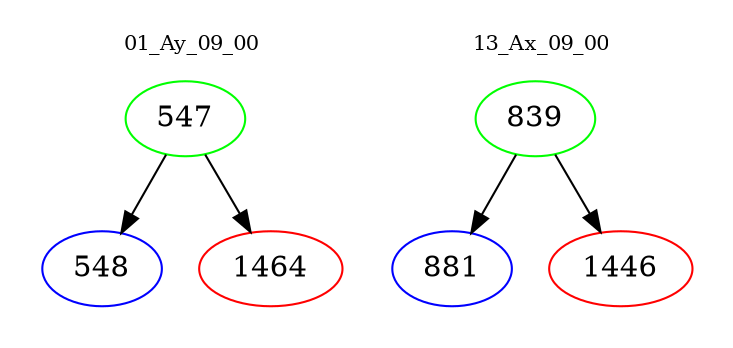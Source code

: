 digraph{
subgraph cluster_0 {
color = white
label = "01_Ay_09_00";
fontsize=10;
T0_547 [label="547", color="green"]
T0_547 -> T0_548 [color="black"]
T0_548 [label="548", color="blue"]
T0_547 -> T0_1464 [color="black"]
T0_1464 [label="1464", color="red"]
}
subgraph cluster_1 {
color = white
label = "13_Ax_09_00";
fontsize=10;
T1_839 [label="839", color="green"]
T1_839 -> T1_881 [color="black"]
T1_881 [label="881", color="blue"]
T1_839 -> T1_1446 [color="black"]
T1_1446 [label="1446", color="red"]
}
}

